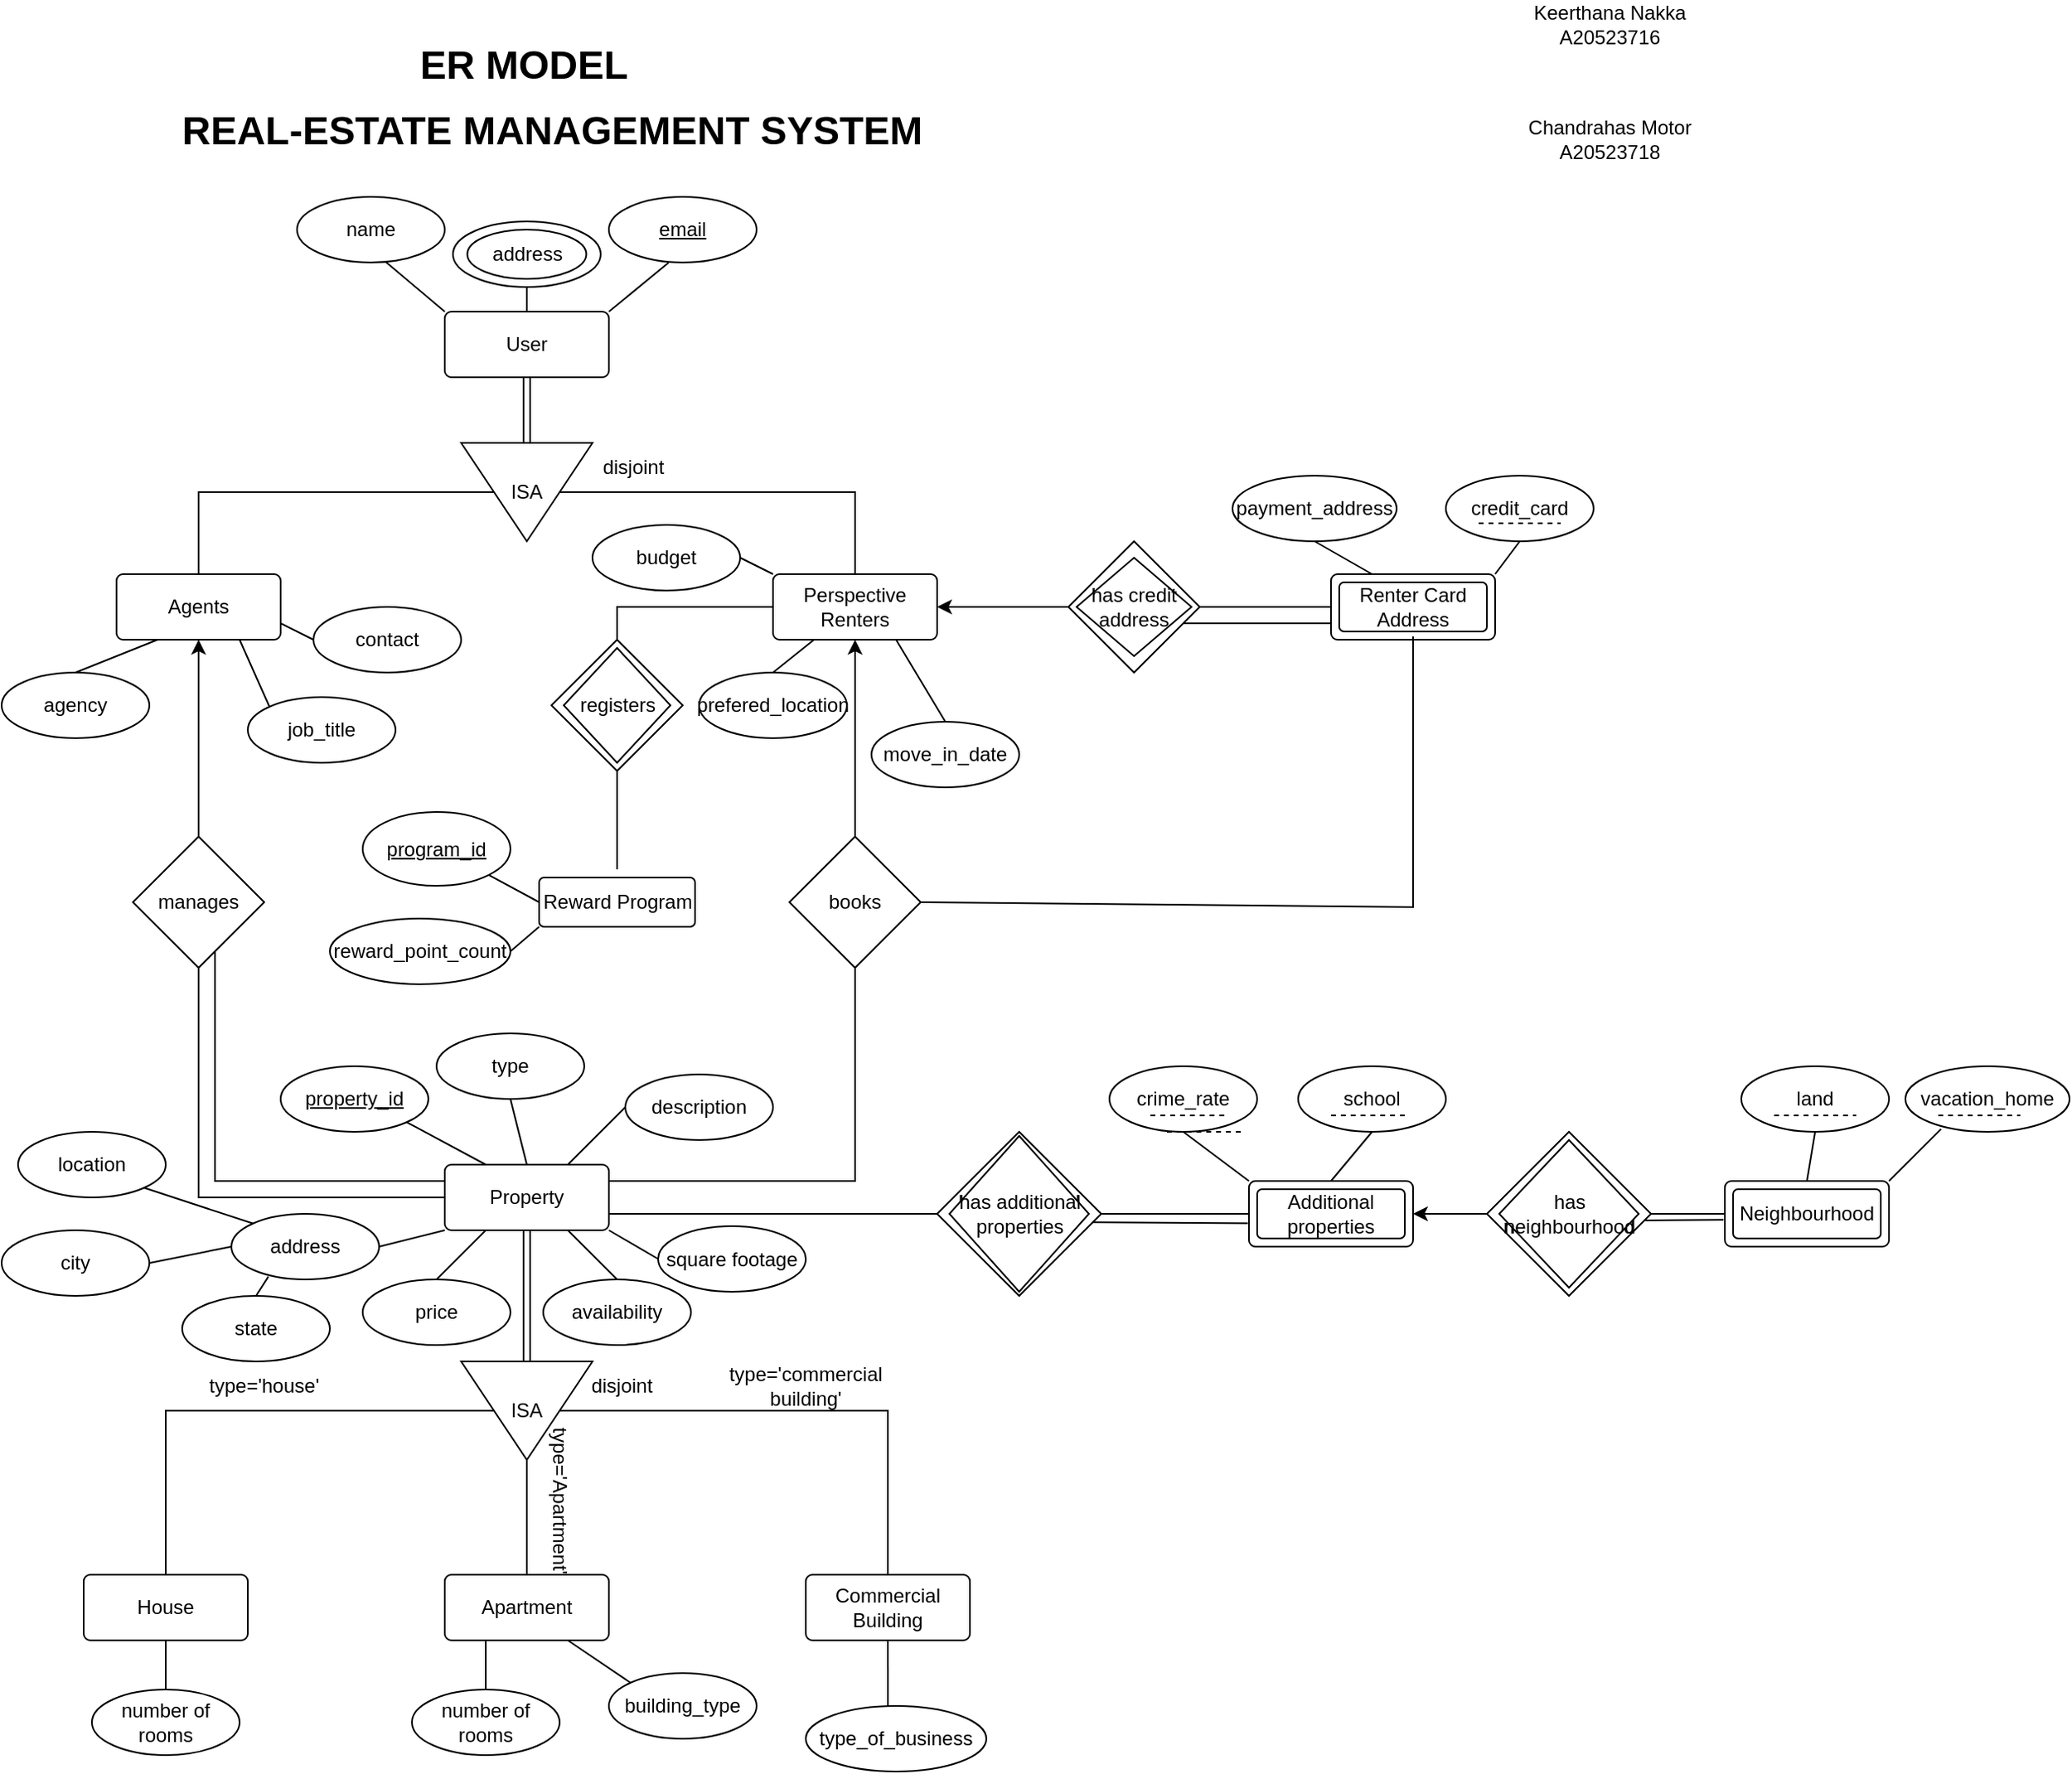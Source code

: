 <mxfile version="21.2.9" type="device">
  <diagram id="R2lEEEUBdFMjLlhIrx00" name="Page-1">
    <mxGraphModel dx="1173" dy="635" grid="1" gridSize="11" guides="1" tooltips="1" connect="1" arrows="1" fold="1" page="1" pageScale="1" pageWidth="850" pageHeight="1100" math="0" shadow="0" extFonts="Permanent Marker^https://fonts.googleapis.com/css?family=Permanent+Marker">
      <root>
        <mxCell id="0" />
        <mxCell id="1" parent="0" />
        <mxCell id="N0MODksUTJpH7KnRYEey-1" value="User" style="rounded=1;arcSize=10;whiteSpace=wrap;html=1;align=center;" parent="1" vertex="1">
          <mxGeometry x="360" y="880" width="100" height="40" as="geometry" />
        </mxCell>
        <mxCell id="N0MODksUTJpH7KnRYEey-2" value="ISA" style="triangle;whiteSpace=wrap;html=1;direction=south;" parent="1" vertex="1">
          <mxGeometry x="370" y="960" width="80" height="60" as="geometry" />
        </mxCell>
        <mxCell id="N0MODksUTJpH7KnRYEey-7" value="" style="shape=link;html=1;rounded=0;entryX=0;entryY=0.5;entryDx=0;entryDy=0;exitX=0.5;exitY=1;exitDx=0;exitDy=0;" parent="1" source="N0MODksUTJpH7KnRYEey-1" target="N0MODksUTJpH7KnRYEey-2" edge="1">
          <mxGeometry relative="1" as="geometry">
            <mxPoint x="380" y="940" as="sourcePoint" />
            <mxPoint x="460" y="950" as="targetPoint" />
          </mxGeometry>
        </mxCell>
        <mxCell id="N0MODksUTJpH7KnRYEey-8" value="" style="resizable=0;html=1;align=right;verticalAlign=bottom;" parent="N0MODksUTJpH7KnRYEey-7" connectable="0" vertex="1">
          <mxGeometry x="1" relative="1" as="geometry">
            <mxPoint x="-40" y="10" as="offset" />
          </mxGeometry>
        </mxCell>
        <mxCell id="N0MODksUTJpH7KnRYEey-9" value="Agents" style="rounded=1;arcSize=10;whiteSpace=wrap;html=1;align=center;" parent="1" vertex="1">
          <mxGeometry x="160" y="1040" width="100" height="40" as="geometry" />
        </mxCell>
        <mxCell id="N0MODksUTJpH7KnRYEey-10" value="Perspective Renters" style="rounded=1;arcSize=10;whiteSpace=wrap;html=1;align=center;" parent="1" vertex="1">
          <mxGeometry x="560" y="1040" width="100" height="40" as="geometry" />
        </mxCell>
        <mxCell id="N0MODksUTJpH7KnRYEey-11" value="" style="endArrow=none;html=1;rounded=0;entryX=0.5;entryY=1;entryDx=0;entryDy=0;exitX=0.5;exitY=0;exitDx=0;exitDy=0;" parent="1" source="N0MODksUTJpH7KnRYEey-9" target="N0MODksUTJpH7KnRYEey-2" edge="1">
          <mxGeometry width="50" height="50" relative="1" as="geometry">
            <mxPoint x="440" y="930" as="sourcePoint" />
            <mxPoint x="490" y="880" as="targetPoint" />
            <Array as="points">
              <mxPoint x="210" y="990" />
            </Array>
          </mxGeometry>
        </mxCell>
        <mxCell id="N0MODksUTJpH7KnRYEey-13" value="" style="endArrow=none;html=1;rounded=0;exitX=0.5;exitY=0;exitDx=0;exitDy=0;entryX=0.5;entryY=0;entryDx=0;entryDy=0;" parent="1" source="N0MODksUTJpH7KnRYEey-10" target="N0MODksUTJpH7KnRYEey-2" edge="1">
          <mxGeometry width="50" height="50" relative="1" as="geometry">
            <mxPoint x="440" y="930" as="sourcePoint" />
            <mxPoint x="490" y="880" as="targetPoint" />
            <Array as="points">
              <mxPoint x="610" y="990" />
            </Array>
          </mxGeometry>
        </mxCell>
        <mxCell id="VdvJYBAursg_XjyD1ep1-73" style="edgeStyle=orthogonalEdgeStyle;rounded=0;orthogonalLoop=1;jettySize=auto;html=1;exitX=0;exitY=0.5;exitDx=0;exitDy=0;entryX=1;entryY=0.5;entryDx=0;entryDy=0;" parent="1" source="N0MODksUTJpH7KnRYEey-15" target="N0MODksUTJpH7KnRYEey-10" edge="1">
          <mxGeometry relative="1" as="geometry" />
        </mxCell>
        <mxCell id="N0MODksUTJpH7KnRYEey-15" value="has credit address" style="rhombus;whiteSpace=wrap;html=1;" parent="1" vertex="1">
          <mxGeometry x="740" y="1020" width="80" height="80" as="geometry" />
        </mxCell>
        <mxCell id="N0MODksUTJpH7KnRYEey-20" value="Renter Card Address" style="rounded=1;arcSize=10;whiteSpace=wrap;html=1;align=center;" parent="1" vertex="1">
          <mxGeometry x="900" y="1040" width="100" height="40" as="geometry" />
        </mxCell>
        <mxCell id="N0MODksUTJpH7KnRYEey-21" value="" style="endArrow=none;html=1;rounded=0;exitX=1;exitY=0.5;exitDx=0;exitDy=0;entryX=0;entryY=0.5;entryDx=0;entryDy=0;" parent="1" edge="1">
          <mxGeometry width="50" height="50" relative="1" as="geometry">
            <mxPoint x="820" y="1060" as="sourcePoint" />
            <mxPoint x="900" y="1060" as="targetPoint" />
          </mxGeometry>
        </mxCell>
        <mxCell id="N0MODksUTJpH7KnRYEey-25" style="edgeStyle=elbowEdgeStyle;rounded=0;orthogonalLoop=1;jettySize=auto;html=1;exitX=0.5;exitY=0;exitDx=0;exitDy=0;entryX=0.5;entryY=1;entryDx=0;entryDy=0;" parent="1" source="N0MODksUTJpH7KnRYEey-22" target="N0MODksUTJpH7KnRYEey-9" edge="1">
          <mxGeometry relative="1" as="geometry" />
        </mxCell>
        <mxCell id="N0MODksUTJpH7KnRYEey-22" value="manages" style="rhombus;whiteSpace=wrap;html=1;" parent="1" vertex="1">
          <mxGeometry x="170" y="1200" width="80" height="80" as="geometry" />
        </mxCell>
        <mxCell id="N0MODksUTJpH7KnRYEey-26" style="edgeStyle=elbowEdgeStyle;rounded=0;orthogonalLoop=1;jettySize=auto;html=1;exitX=0.5;exitY=0;exitDx=0;exitDy=0;entryX=0.5;entryY=1;entryDx=0;entryDy=0;" parent="1" source="N0MODksUTJpH7KnRYEey-23" target="N0MODksUTJpH7KnRYEey-10" edge="1">
          <mxGeometry relative="1" as="geometry" />
        </mxCell>
        <mxCell id="N0MODksUTJpH7KnRYEey-23" value="books" style="rhombus;whiteSpace=wrap;html=1;" parent="1" vertex="1">
          <mxGeometry x="570" y="1200" width="80" height="80" as="geometry" />
        </mxCell>
        <mxCell id="N0MODksUTJpH7KnRYEey-27" value="registers" style="rhombus;whiteSpace=wrap;html=1;" parent="1" vertex="1">
          <mxGeometry x="425" y="1080" width="80" height="80" as="geometry" />
        </mxCell>
        <mxCell id="N0MODksUTJpH7KnRYEey-30" value="" style="endArrow=none;html=1;rounded=0;entryX=0;entryY=0.5;entryDx=0;entryDy=0;exitX=0.5;exitY=0;exitDx=0;exitDy=0;" parent="1" source="N0MODksUTJpH7KnRYEey-27" target="N0MODksUTJpH7KnRYEey-10" edge="1">
          <mxGeometry width="50" height="50" relative="1" as="geometry">
            <mxPoint x="400" y="1150" as="sourcePoint" />
            <mxPoint x="450" y="1100" as="targetPoint" />
            <Array as="points">
              <mxPoint x="465" y="1060" />
            </Array>
          </mxGeometry>
        </mxCell>
        <mxCell id="N0MODksUTJpH7KnRYEey-32" value="" style="endArrow=none;html=1;rounded=0;exitX=0.5;exitY=0;exitDx=0;exitDy=0;entryX=0.5;entryY=1;entryDx=0;entryDy=0;" parent="1" target="N0MODksUTJpH7KnRYEey-27" edge="1">
          <mxGeometry width="50" height="50" relative="1" as="geometry">
            <mxPoint x="465" y="1220" as="sourcePoint" />
            <mxPoint x="450" y="1110" as="targetPoint" />
          </mxGeometry>
        </mxCell>
        <mxCell id="N0MODksUTJpH7KnRYEey-34" value="Property" style="rounded=1;arcSize=10;whiteSpace=wrap;html=1;align=center;" parent="1" vertex="1">
          <mxGeometry x="360" y="1400" width="100" height="40" as="geometry" />
        </mxCell>
        <mxCell id="N0MODksUTJpH7KnRYEey-35" value="" style="endArrow=none;html=1;rounded=0;exitX=0.5;exitY=1;exitDx=0;exitDy=0;entryX=0;entryY=0.5;entryDx=0;entryDy=0;" parent="1" source="N0MODksUTJpH7KnRYEey-22" target="N0MODksUTJpH7KnRYEey-34" edge="1">
          <mxGeometry width="50" height="50" relative="1" as="geometry">
            <mxPoint x="400" y="1310" as="sourcePoint" />
            <mxPoint x="450" y="1260" as="targetPoint" />
            <Array as="points">
              <mxPoint x="210" y="1420" />
            </Array>
          </mxGeometry>
        </mxCell>
        <mxCell id="N0MODksUTJpH7KnRYEey-38" value="has additional properties" style="rhombus;whiteSpace=wrap;html=1;" parent="1" vertex="1">
          <mxGeometry x="660" y="1380" width="100" height="100" as="geometry" />
        </mxCell>
        <mxCell id="N0MODksUTJpH7KnRYEey-40" value="Additional properties" style="rounded=1;arcSize=10;whiteSpace=wrap;html=1;align=center;" parent="1" vertex="1">
          <mxGeometry x="850" y="1410" width="100" height="40" as="geometry" />
        </mxCell>
        <mxCell id="N0MODksUTJpH7KnRYEey-41" value="" style="endArrow=none;html=1;rounded=0;exitX=1;exitY=0.5;exitDx=0;exitDy=0;entryX=0;entryY=0.5;entryDx=0;entryDy=0;" parent="1" source="N0MODksUTJpH7KnRYEey-38" target="N0MODksUTJpH7KnRYEey-40" edge="1">
          <mxGeometry width="50" height="50" relative="1" as="geometry">
            <mxPoint x="530" y="1300" as="sourcePoint" />
            <mxPoint x="580" y="1250" as="targetPoint" />
          </mxGeometry>
        </mxCell>
        <mxCell id="N0MODksUTJpH7KnRYEey-42" value="ISA" style="triangle;whiteSpace=wrap;html=1;direction=south;" parent="1" vertex="1">
          <mxGeometry x="370" y="1520" width="80" height="60" as="geometry" />
        </mxCell>
        <mxCell id="N0MODksUTJpH7KnRYEey-43" value="" style="shape=link;html=1;rounded=0;entryX=0;entryY=0.5;entryDx=0;entryDy=0;exitX=0.5;exitY=1;exitDx=0;exitDy=0;" parent="1" source="N0MODksUTJpH7KnRYEey-34" target="N0MODksUTJpH7KnRYEey-42" edge="1">
          <mxGeometry relative="1" as="geometry">
            <mxPoint x="370" y="1460" as="sourcePoint" />
            <mxPoint x="370" y="1500" as="targetPoint" />
            <Array as="points" />
          </mxGeometry>
        </mxCell>
        <mxCell id="N0MODksUTJpH7KnRYEey-44" value="" style="resizable=0;html=1;align=right;verticalAlign=bottom;" parent="N0MODksUTJpH7KnRYEey-43" connectable="0" vertex="1">
          <mxGeometry x="1" relative="1" as="geometry">
            <mxPoint x="-40" y="10" as="offset" />
          </mxGeometry>
        </mxCell>
        <mxCell id="N0MODksUTJpH7KnRYEey-45" value="Commercial Building" style="rounded=1;arcSize=10;whiteSpace=wrap;html=1;align=center;" parent="1" vertex="1">
          <mxGeometry x="580" y="1650" width="100" height="40" as="geometry" />
        </mxCell>
        <mxCell id="N0MODksUTJpH7KnRYEey-46" value="Apartment" style="rounded=1;arcSize=10;whiteSpace=wrap;html=1;align=center;" parent="1" vertex="1">
          <mxGeometry x="360" y="1650" width="100" height="40" as="geometry" />
        </mxCell>
        <mxCell id="N0MODksUTJpH7KnRYEey-47" value="House" style="rounded=1;arcSize=10;whiteSpace=wrap;html=1;align=center;" parent="1" vertex="1">
          <mxGeometry x="140" y="1650" width="100" height="40" as="geometry" />
        </mxCell>
        <mxCell id="N0MODksUTJpH7KnRYEey-48" value="" style="endArrow=none;html=1;rounded=0;exitX=0.5;exitY=0;exitDx=0;exitDy=0;entryX=0.5;entryY=1;entryDx=0;entryDy=0;" parent="1" source="N0MODksUTJpH7KnRYEey-47" target="N0MODksUTJpH7KnRYEey-42" edge="1">
          <mxGeometry width="50" height="50" relative="1" as="geometry">
            <mxPoint x="320" y="1630" as="sourcePoint" />
            <mxPoint x="370" y="1580" as="targetPoint" />
            <Array as="points">
              <mxPoint x="190" y="1550" />
            </Array>
          </mxGeometry>
        </mxCell>
        <mxCell id="N0MODksUTJpH7KnRYEey-49" value="" style="endArrow=none;html=1;rounded=0;exitX=0.5;exitY=0;exitDx=0;exitDy=0;entryX=0.5;entryY=0;entryDx=0;entryDy=0;" parent="1" source="N0MODksUTJpH7KnRYEey-45" target="N0MODksUTJpH7KnRYEey-42" edge="1">
          <mxGeometry width="50" height="50" relative="1" as="geometry">
            <mxPoint x="320" y="1630" as="sourcePoint" />
            <mxPoint x="370" y="1580" as="targetPoint" />
            <Array as="points">
              <mxPoint x="630" y="1550" />
            </Array>
          </mxGeometry>
        </mxCell>
        <mxCell id="N0MODksUTJpH7KnRYEey-50" value="" style="endArrow=none;html=1;rounded=0;entryX=1;entryY=0.5;entryDx=0;entryDy=0;exitX=0.5;exitY=0;exitDx=0;exitDy=0;" parent="1" source="N0MODksUTJpH7KnRYEey-46" target="N0MODksUTJpH7KnRYEey-42" edge="1">
          <mxGeometry width="50" height="50" relative="1" as="geometry">
            <mxPoint x="320" y="1630" as="sourcePoint" />
            <mxPoint x="370" y="1580" as="targetPoint" />
          </mxGeometry>
        </mxCell>
        <mxCell id="N0MODksUTJpH7KnRYEey-51" value="type=&#39;house&#39;" style="text;html=1;strokeColor=none;fillColor=none;align=center;verticalAlign=middle;whiteSpace=wrap;rounded=0;" parent="1" vertex="1">
          <mxGeometry x="220" y="1520" width="60" height="30" as="geometry" />
        </mxCell>
        <mxCell id="N0MODksUTJpH7KnRYEey-52" value="type=&#39;commercial building&#39;" style="text;html=1;strokeColor=none;fillColor=none;align=center;verticalAlign=middle;whiteSpace=wrap;rounded=0;" parent="1" vertex="1">
          <mxGeometry x="550" y="1520" width="60" height="30" as="geometry" />
        </mxCell>
        <mxCell id="N0MODksUTJpH7KnRYEey-53" value="type=&#39;Apartment&#39;" style="text;html=1;strokeColor=none;fillColor=none;align=center;verticalAlign=middle;whiteSpace=wrap;rounded=0;rotation=90;" parent="1" vertex="1">
          <mxGeometry x="400" y="1590" width="60" height="30" as="geometry" />
        </mxCell>
        <mxCell id="rLWm6Wrs7PpHjAK9i-ny-1" value="Renter Card Address" style="rounded=1;arcSize=10;whiteSpace=wrap;html=1;align=center;" parent="1" vertex="1">
          <mxGeometry x="905" y="1045" width="90" height="30" as="geometry" />
        </mxCell>
        <mxCell id="rLWm6Wrs7PpHjAK9i-ny-2" value="Reward Program" style="rounded=1;arcSize=10;whiteSpace=wrap;html=1;align=center;" parent="1" vertex="1">
          <mxGeometry x="417.5" y="1225" width="95" height="30" as="geometry" />
        </mxCell>
        <mxCell id="rLWm6Wrs7PpHjAK9i-ny-3" value="has credit address" style="rhombus;whiteSpace=wrap;html=1;" parent="1" vertex="1">
          <mxGeometry x="745" y="1030" width="70" height="60" as="geometry" />
        </mxCell>
        <mxCell id="rLWm6Wrs7PpHjAK9i-ny-4" value="registers" style="rhombus;whiteSpace=wrap;html=1;" parent="1" vertex="1">
          <mxGeometry x="432.5" y="1085" width="65" height="70" as="geometry" />
        </mxCell>
        <mxCell id="rLWm6Wrs7PpHjAK9i-ny-7" value="Neighbourhood" style="rounded=1;arcSize=10;whiteSpace=wrap;html=1;align=center;" parent="1" vertex="1">
          <mxGeometry x="1140" y="1410" width="100" height="40" as="geometry" />
        </mxCell>
        <mxCell id="rLWm6Wrs7PpHjAK9i-ny-9" style="edgeStyle=orthogonalEdgeStyle;rounded=0;orthogonalLoop=1;jettySize=auto;html=1;exitX=0;exitY=0.5;exitDx=0;exitDy=0;entryX=1;entryY=0.5;entryDx=0;entryDy=0;" parent="1" source="rLWm6Wrs7PpHjAK9i-ny-8" target="N0MODksUTJpH7KnRYEey-40" edge="1">
          <mxGeometry relative="1" as="geometry" />
        </mxCell>
        <mxCell id="rLWm6Wrs7PpHjAK9i-ny-8" value="has neighbourhood" style="rhombus;whiteSpace=wrap;html=1;" parent="1" vertex="1">
          <mxGeometry x="995" y="1380" width="100" height="100" as="geometry" />
        </mxCell>
        <mxCell id="rLWm6Wrs7PpHjAK9i-ny-10" value="" style="endArrow=none;html=1;rounded=0;entryX=0;entryY=0.5;entryDx=0;entryDy=0;exitX=1;exitY=0.5;exitDx=0;exitDy=0;" parent="1" source="rLWm6Wrs7PpHjAK9i-ny-8" target="rLWm6Wrs7PpHjAK9i-ny-7" edge="1">
          <mxGeometry width="50" height="50" relative="1" as="geometry">
            <mxPoint x="1100" y="1430" as="sourcePoint" />
            <mxPoint x="860" y="1440" as="targetPoint" />
          </mxGeometry>
        </mxCell>
        <mxCell id="rLWm6Wrs7PpHjAK9i-ny-11" value="Neighbourhood" style="rounded=1;arcSize=10;whiteSpace=wrap;html=1;align=center;" parent="1" vertex="1">
          <mxGeometry x="1145" y="1415" width="90" height="30" as="geometry" />
        </mxCell>
        <mxCell id="rLWm6Wrs7PpHjAK9i-ny-12" value="name" style="ellipse;whiteSpace=wrap;html=1;" parent="1" vertex="1">
          <mxGeometry x="270" y="810" width="90" height="40" as="geometry" />
        </mxCell>
        <mxCell id="rLWm6Wrs7PpHjAK9i-ny-13" value="&lt;u&gt;email&lt;/u&gt;" style="ellipse;whiteSpace=wrap;html=1;" parent="1" vertex="1">
          <mxGeometry x="460" y="810" width="90" height="40" as="geometry" />
        </mxCell>
        <mxCell id="rLWm6Wrs7PpHjAK9i-ny-14" value="" style="endArrow=none;html=1;rounded=0;entryX=0.404;entryY=1.004;entryDx=0;entryDy=0;entryPerimeter=0;exitX=1;exitY=0;exitDx=0;exitDy=0;" parent="1" source="N0MODksUTJpH7KnRYEey-1" target="rLWm6Wrs7PpHjAK9i-ny-13" edge="1">
          <mxGeometry width="50" height="50" relative="1" as="geometry">
            <mxPoint x="470" y="950" as="sourcePoint" />
            <mxPoint x="520" y="900" as="targetPoint" />
          </mxGeometry>
        </mxCell>
        <mxCell id="rLWm6Wrs7PpHjAK9i-ny-15" value="" style="endArrow=none;html=1;rounded=0;entryX=0.597;entryY=0.985;entryDx=0;entryDy=0;entryPerimeter=0;exitX=0;exitY=0;exitDx=0;exitDy=0;" parent="1" source="N0MODksUTJpH7KnRYEey-1" target="rLWm6Wrs7PpHjAK9i-ny-12" edge="1">
          <mxGeometry width="50" height="50" relative="1" as="geometry">
            <mxPoint x="470" y="950" as="sourcePoint" />
            <mxPoint x="520" y="900" as="targetPoint" />
          </mxGeometry>
        </mxCell>
        <mxCell id="rLWm6Wrs7PpHjAK9i-ny-19" value="agency" style="ellipse;whiteSpace=wrap;html=1;" parent="1" vertex="1">
          <mxGeometry x="90" y="1100" width="90" height="40" as="geometry" />
        </mxCell>
        <mxCell id="rLWm6Wrs7PpHjAK9i-ny-20" value="job_title" style="ellipse;whiteSpace=wrap;html=1;" parent="1" vertex="1">
          <mxGeometry x="240" y="1115" width="90" height="40" as="geometry" />
        </mxCell>
        <mxCell id="rLWm6Wrs7PpHjAK9i-ny-23" value="contact" style="ellipse;whiteSpace=wrap;html=1;" parent="1" vertex="1">
          <mxGeometry x="280" y="1060" width="90" height="40" as="geometry" />
        </mxCell>
        <mxCell id="rLWm6Wrs7PpHjAK9i-ny-26" value="" style="endArrow=none;html=1;rounded=0;entryX=0;entryY=0.5;entryDx=0;entryDy=0;exitX=1;exitY=0.75;exitDx=0;exitDy=0;" parent="1" source="N0MODksUTJpH7KnRYEey-9" target="rLWm6Wrs7PpHjAK9i-ny-23" edge="1">
          <mxGeometry width="50" height="50" relative="1" as="geometry">
            <mxPoint x="150" y="1030" as="sourcePoint" />
            <mxPoint x="200" y="980" as="targetPoint" />
          </mxGeometry>
        </mxCell>
        <mxCell id="rLWm6Wrs7PpHjAK9i-ny-27" value="" style="endArrow=none;html=1;rounded=0;entryX=0;entryY=0;entryDx=0;entryDy=0;exitX=0.75;exitY=1;exitDx=0;exitDy=0;" parent="1" source="N0MODksUTJpH7KnRYEey-9" target="rLWm6Wrs7PpHjAK9i-ny-20" edge="1">
          <mxGeometry width="50" height="50" relative="1" as="geometry">
            <mxPoint x="150" y="1030" as="sourcePoint" />
            <mxPoint x="200" y="980" as="targetPoint" />
          </mxGeometry>
        </mxCell>
        <mxCell id="rLWm6Wrs7PpHjAK9i-ny-28" value="" style="endArrow=none;html=1;rounded=0;exitX=0.5;exitY=0;exitDx=0;exitDy=0;entryX=0.25;entryY=1;entryDx=0;entryDy=0;" parent="1" source="rLWm6Wrs7PpHjAK9i-ny-19" target="N0MODksUTJpH7KnRYEey-9" edge="1">
          <mxGeometry width="50" height="50" relative="1" as="geometry">
            <mxPoint x="150" y="1030" as="sourcePoint" />
            <mxPoint x="200" y="980" as="targetPoint" />
          </mxGeometry>
        </mxCell>
        <mxCell id="VdvJYBAursg_XjyD1ep1-1" value="disjoint" style="text;html=1;strokeColor=none;fillColor=none;align=center;verticalAlign=middle;whiteSpace=wrap;rounded=0;" parent="1" vertex="1">
          <mxGeometry x="445" y="960" width="60" height="30" as="geometry" />
        </mxCell>
        <mxCell id="VdvJYBAursg_XjyD1ep1-2" value="" style="endArrow=none;html=1;rounded=0;entryX=0.5;entryY=1;entryDx=0;entryDy=0;exitX=1;exitY=0.25;exitDx=0;exitDy=0;" parent="1" source="N0MODksUTJpH7KnRYEey-34" target="N0MODksUTJpH7KnRYEey-23" edge="1">
          <mxGeometry width="50" height="50" relative="1" as="geometry">
            <mxPoint x="510" y="1260" as="sourcePoint" />
            <mxPoint x="560" y="1210" as="targetPoint" />
            <Array as="points">
              <mxPoint x="610" y="1410" />
            </Array>
          </mxGeometry>
        </mxCell>
        <mxCell id="VdvJYBAursg_XjyD1ep1-3" value="move_in_date" style="ellipse;whiteSpace=wrap;html=1;" parent="1" vertex="1">
          <mxGeometry x="620" y="1130" width="90" height="40" as="geometry" />
        </mxCell>
        <mxCell id="VdvJYBAursg_XjyD1ep1-4" value="prefered_location" style="ellipse;whiteSpace=wrap;html=1;" parent="1" vertex="1">
          <mxGeometry x="515" y="1100" width="90" height="40" as="geometry" />
        </mxCell>
        <mxCell id="VdvJYBAursg_XjyD1ep1-5" value="budget" style="ellipse;whiteSpace=wrap;html=1;" parent="1" vertex="1">
          <mxGeometry x="450" y="1010" width="90" height="40" as="geometry" />
        </mxCell>
        <mxCell id="VdvJYBAursg_XjyD1ep1-7" value="" style="endArrow=none;html=1;rounded=0;entryX=0.75;entryY=1;entryDx=0;entryDy=0;exitX=0.5;exitY=0;exitDx=0;exitDy=0;" parent="1" source="VdvJYBAursg_XjyD1ep1-3" target="N0MODksUTJpH7KnRYEey-10" edge="1">
          <mxGeometry width="50" height="50" relative="1" as="geometry">
            <mxPoint x="510" y="1260" as="sourcePoint" />
            <mxPoint x="560" y="1210" as="targetPoint" />
          </mxGeometry>
        </mxCell>
        <mxCell id="VdvJYBAursg_XjyD1ep1-8" value="" style="endArrow=none;html=1;rounded=0;entryX=0.25;entryY=1;entryDx=0;entryDy=0;exitX=0.5;exitY=0;exitDx=0;exitDy=0;" parent="1" source="VdvJYBAursg_XjyD1ep1-4" target="N0MODksUTJpH7KnRYEey-10" edge="1">
          <mxGeometry width="50" height="50" relative="1" as="geometry">
            <mxPoint x="510" y="1260" as="sourcePoint" />
            <mxPoint x="560" y="1210" as="targetPoint" />
          </mxGeometry>
        </mxCell>
        <mxCell id="VdvJYBAursg_XjyD1ep1-9" value="" style="endArrow=none;html=1;rounded=0;entryX=0;entryY=0;entryDx=0;entryDy=0;exitX=1;exitY=0.5;exitDx=0;exitDy=0;" parent="1" source="VdvJYBAursg_XjyD1ep1-5" target="N0MODksUTJpH7KnRYEey-10" edge="1">
          <mxGeometry width="50" height="50" relative="1" as="geometry">
            <mxPoint x="510" y="1260" as="sourcePoint" />
            <mxPoint x="560" y="1210" as="targetPoint" />
          </mxGeometry>
        </mxCell>
        <mxCell id="VdvJYBAursg_XjyD1ep1-11" value="payment_address" style="ellipse;whiteSpace=wrap;html=1;" parent="1" vertex="1">
          <mxGeometry x="840" y="980" width="100" height="40" as="geometry" />
        </mxCell>
        <mxCell id="VdvJYBAursg_XjyD1ep1-12" value="credit_card" style="ellipse;whiteSpace=wrap;html=1;" parent="1" vertex="1">
          <mxGeometry x="970" y="980" width="90" height="40" as="geometry" />
        </mxCell>
        <mxCell id="VdvJYBAursg_XjyD1ep1-13" value="" style="endArrow=none;html=1;rounded=0;entryX=0.5;entryY=1;entryDx=0;entryDy=0;exitX=0.25;exitY=0;exitDx=0;exitDy=0;" parent="1" source="N0MODksUTJpH7KnRYEey-20" target="VdvJYBAursg_XjyD1ep1-11" edge="1">
          <mxGeometry width="50" height="50" relative="1" as="geometry">
            <mxPoint x="660" y="1210" as="sourcePoint" />
            <mxPoint x="710" y="1160" as="targetPoint" />
          </mxGeometry>
        </mxCell>
        <mxCell id="VdvJYBAursg_XjyD1ep1-14" value="" style="endArrow=none;html=1;rounded=0;entryX=0.5;entryY=1;entryDx=0;entryDy=0;exitX=1;exitY=0;exitDx=0;exitDy=0;" parent="1" source="N0MODksUTJpH7KnRYEey-20" target="VdvJYBAursg_XjyD1ep1-12" edge="1">
          <mxGeometry width="50" height="50" relative="1" as="geometry">
            <mxPoint x="660" y="1210" as="sourcePoint" />
            <mxPoint x="710" y="1160" as="targetPoint" />
          </mxGeometry>
        </mxCell>
        <mxCell id="VdvJYBAursg_XjyD1ep1-15" value="&lt;u&gt;property_id&lt;/u&gt;" style="ellipse;whiteSpace=wrap;html=1;" parent="1" vertex="1">
          <mxGeometry x="260" y="1340" width="90" height="40" as="geometry" />
        </mxCell>
        <mxCell id="VdvJYBAursg_XjyD1ep1-16" value="type" style="ellipse;whiteSpace=wrap;html=1;" parent="1" vertex="1">
          <mxGeometry x="355" y="1320" width="90" height="40" as="geometry" />
        </mxCell>
        <mxCell id="VdvJYBAursg_XjyD1ep1-18" value="address" style="ellipse;whiteSpace=wrap;html=1;" parent="1" vertex="1">
          <mxGeometry x="230" y="1430" width="90" height="40" as="geometry" />
        </mxCell>
        <mxCell id="VdvJYBAursg_XjyD1ep1-19" value="price" style="ellipse;whiteSpace=wrap;html=1;" parent="1" vertex="1">
          <mxGeometry x="310" y="1470" width="90" height="40" as="geometry" />
        </mxCell>
        <mxCell id="VdvJYBAursg_XjyD1ep1-20" value="availability" style="ellipse;whiteSpace=wrap;html=1;" parent="1" vertex="1">
          <mxGeometry x="420" y="1470" width="90" height="40" as="geometry" />
        </mxCell>
        <mxCell id="VdvJYBAursg_XjyD1ep1-21" value="" style="endArrow=none;html=1;rounded=0;exitX=0.5;exitY=1;exitDx=0;exitDy=0;entryX=0.5;entryY=0;entryDx=0;entryDy=0;" parent="1" source="VdvJYBAursg_XjyD1ep1-16" target="N0MODksUTJpH7KnRYEey-34" edge="1">
          <mxGeometry width="50" height="50" relative="1" as="geometry">
            <mxPoint x="460" y="1300" as="sourcePoint" />
            <mxPoint x="510" y="1250" as="targetPoint" />
          </mxGeometry>
        </mxCell>
        <mxCell id="VdvJYBAursg_XjyD1ep1-23" value="" style="endArrow=none;html=1;rounded=0;exitX=1;exitY=1;exitDx=0;exitDy=0;entryX=0.25;entryY=0;entryDx=0;entryDy=0;" parent="1" source="VdvJYBAursg_XjyD1ep1-15" target="N0MODksUTJpH7KnRYEey-34" edge="1">
          <mxGeometry width="50" height="50" relative="1" as="geometry">
            <mxPoint x="460" y="1300" as="sourcePoint" />
            <mxPoint x="510" y="1250" as="targetPoint" />
          </mxGeometry>
        </mxCell>
        <mxCell id="VdvJYBAursg_XjyD1ep1-24" value="" style="endArrow=none;html=1;rounded=0;exitX=1;exitY=0.5;exitDx=0;exitDy=0;entryX=0;entryY=1;entryDx=0;entryDy=0;" parent="1" source="VdvJYBAursg_XjyD1ep1-18" target="N0MODksUTJpH7KnRYEey-34" edge="1">
          <mxGeometry width="50" height="50" relative="1" as="geometry">
            <mxPoint x="460" y="1300" as="sourcePoint" />
            <mxPoint x="510" y="1250" as="targetPoint" />
          </mxGeometry>
        </mxCell>
        <mxCell id="VdvJYBAursg_XjyD1ep1-25" value="" style="endArrow=none;html=1;rounded=0;exitX=0.5;exitY=0;exitDx=0;exitDy=0;entryX=0.25;entryY=1;entryDx=0;entryDy=0;" parent="1" source="VdvJYBAursg_XjyD1ep1-19" target="N0MODksUTJpH7KnRYEey-34" edge="1">
          <mxGeometry width="50" height="50" relative="1" as="geometry">
            <mxPoint x="460" y="1300" as="sourcePoint" />
            <mxPoint x="510" y="1250" as="targetPoint" />
          </mxGeometry>
        </mxCell>
        <mxCell id="VdvJYBAursg_XjyD1ep1-26" value="" style="endArrow=none;html=1;rounded=0;exitX=0.5;exitY=0;exitDx=0;exitDy=0;entryX=0.75;entryY=1;entryDx=0;entryDy=0;" parent="1" source="VdvJYBAursg_XjyD1ep1-20" target="N0MODksUTJpH7KnRYEey-34" edge="1">
          <mxGeometry width="50" height="50" relative="1" as="geometry">
            <mxPoint x="460" y="1300" as="sourcePoint" />
            <mxPoint x="510" y="1250" as="targetPoint" />
          </mxGeometry>
        </mxCell>
        <mxCell id="VdvJYBAursg_XjyD1ep1-28" value="" style="endArrow=none;dashed=1;html=1;rounded=0;exitX=0.222;exitY=0.75;exitDx=0;exitDy=0;exitPerimeter=0;" parent="1" edge="1">
          <mxGeometry width="50" height="50" relative="1" as="geometry">
            <mxPoint x="990" y="1009" as="sourcePoint" />
            <mxPoint x="1040" y="1009" as="targetPoint" />
          </mxGeometry>
        </mxCell>
        <mxCell id="VdvJYBAursg_XjyD1ep1-30" value="number of rooms" style="ellipse;whiteSpace=wrap;html=1;" parent="1" vertex="1">
          <mxGeometry x="145" y="1720" width="90" height="40" as="geometry" />
        </mxCell>
        <mxCell id="VdvJYBAursg_XjyD1ep1-33" value="" style="endArrow=none;html=1;rounded=0;exitX=0.5;exitY=0;exitDx=0;exitDy=0;entryX=0.5;entryY=1;entryDx=0;entryDy=0;" parent="1" source="VdvJYBAursg_XjyD1ep1-30" target="N0MODksUTJpH7KnRYEey-47" edge="1">
          <mxGeometry width="50" height="50" relative="1" as="geometry">
            <mxPoint x="110" y="1670" as="sourcePoint" />
            <mxPoint x="150" y="1670" as="targetPoint" />
          </mxGeometry>
        </mxCell>
        <mxCell id="VdvJYBAursg_XjyD1ep1-36" value="building_type" style="ellipse;whiteSpace=wrap;html=1;" parent="1" vertex="1">
          <mxGeometry x="460" y="1710" width="90" height="40" as="geometry" />
        </mxCell>
        <mxCell id="VdvJYBAursg_XjyD1ep1-37" value="number of rooms" style="ellipse;whiteSpace=wrap;html=1;" parent="1" vertex="1">
          <mxGeometry x="340" y="1720" width="90" height="40" as="geometry" />
        </mxCell>
        <mxCell id="VdvJYBAursg_XjyD1ep1-39" value="" style="endArrow=none;html=1;rounded=0;exitX=0;exitY=0;exitDx=0;exitDy=0;entryX=0.75;entryY=1;entryDx=0;entryDy=0;" parent="1" source="VdvJYBAursg_XjyD1ep1-36" target="N0MODksUTJpH7KnRYEey-46" edge="1">
          <mxGeometry width="50" height="50" relative="1" as="geometry">
            <mxPoint x="430" y="1500" as="sourcePoint" />
            <mxPoint x="480" y="1450" as="targetPoint" />
          </mxGeometry>
        </mxCell>
        <mxCell id="VdvJYBAursg_XjyD1ep1-41" value="" style="endArrow=none;html=1;rounded=0;exitX=0.25;exitY=1;exitDx=0;exitDy=0;entryX=0.5;entryY=0;entryDx=0;entryDy=0;" parent="1" source="N0MODksUTJpH7KnRYEey-46" target="VdvJYBAursg_XjyD1ep1-37" edge="1">
          <mxGeometry width="50" height="50" relative="1" as="geometry">
            <mxPoint x="377" y="1644" as="sourcePoint" />
            <mxPoint x="405" y="1670" as="targetPoint" />
          </mxGeometry>
        </mxCell>
        <mxCell id="VdvJYBAursg_XjyD1ep1-45" value="type_of_business" style="ellipse;whiteSpace=wrap;html=1;" parent="1" vertex="1">
          <mxGeometry x="580" y="1730" width="110" height="40" as="geometry" />
        </mxCell>
        <mxCell id="VdvJYBAursg_XjyD1ep1-46" value="" style="endArrow=none;html=1;rounded=0;entryX=0.455;entryY=0;entryDx=0;entryDy=0;exitX=0.5;exitY=1;exitDx=0;exitDy=0;entryPerimeter=0;" parent="1" source="N0MODksUTJpH7KnRYEey-45" target="VdvJYBAursg_XjyD1ep1-45" edge="1">
          <mxGeometry width="50" height="50" relative="1" as="geometry">
            <mxPoint x="430" y="1500" as="sourcePoint" />
            <mxPoint x="480" y="1450" as="targetPoint" />
          </mxGeometry>
        </mxCell>
        <mxCell id="VdvJYBAursg_XjyD1ep1-51" value="state" style="ellipse;whiteSpace=wrap;html=1;" parent="1" vertex="1">
          <mxGeometry x="200" y="1480" width="90" height="40" as="geometry" />
        </mxCell>
        <mxCell id="VdvJYBAursg_XjyD1ep1-52" value="city" style="ellipse;whiteSpace=wrap;html=1;" parent="1" vertex="1">
          <mxGeometry x="90" y="1440" width="90" height="40" as="geometry" />
        </mxCell>
        <mxCell id="VdvJYBAursg_XjyD1ep1-53" value="location" style="ellipse;whiteSpace=wrap;html=1;" parent="1" vertex="1">
          <mxGeometry x="100" y="1380" width="90" height="40" as="geometry" />
        </mxCell>
        <mxCell id="VdvJYBAursg_XjyD1ep1-54" value="" style="endArrow=none;html=1;rounded=0;exitX=1;exitY=1;exitDx=0;exitDy=0;entryX=0;entryY=0;entryDx=0;entryDy=0;" parent="1" source="VdvJYBAursg_XjyD1ep1-53" target="VdvJYBAursg_XjyD1ep1-18" edge="1">
          <mxGeometry width="50" height="50" relative="1" as="geometry">
            <mxPoint x="330" y="1500" as="sourcePoint" />
            <mxPoint x="380" y="1450" as="targetPoint" />
          </mxGeometry>
        </mxCell>
        <mxCell id="VdvJYBAursg_XjyD1ep1-55" value="" style="endArrow=none;html=1;rounded=0;exitX=1;exitY=0.5;exitDx=0;exitDy=0;entryX=0;entryY=0.5;entryDx=0;entryDy=0;" parent="1" source="VdvJYBAursg_XjyD1ep1-52" target="VdvJYBAursg_XjyD1ep1-18" edge="1">
          <mxGeometry width="50" height="50" relative="1" as="geometry">
            <mxPoint x="187" y="1424" as="sourcePoint" />
            <mxPoint x="253" y="1446" as="targetPoint" />
          </mxGeometry>
        </mxCell>
        <mxCell id="VdvJYBAursg_XjyD1ep1-56" value="" style="endArrow=none;html=1;rounded=0;exitX=0.5;exitY=0;exitDx=0;exitDy=0;entryX=0.25;entryY=0.958;entryDx=0;entryDy=0;entryPerimeter=0;" parent="1" source="VdvJYBAursg_XjyD1ep1-51" target="VdvJYBAursg_XjyD1ep1-18" edge="1">
          <mxGeometry width="50" height="50" relative="1" as="geometry">
            <mxPoint x="330" y="1500" as="sourcePoint" />
            <mxPoint x="280" y="1470" as="targetPoint" />
          </mxGeometry>
        </mxCell>
        <mxCell id="VdvJYBAursg_XjyD1ep1-57" value="crime_rate" style="ellipse;whiteSpace=wrap;html=1;" parent="1" vertex="1">
          <mxGeometry x="765" y="1340" width="90" height="40" as="geometry" />
        </mxCell>
        <mxCell id="VdvJYBAursg_XjyD1ep1-58" value="school" style="ellipse;whiteSpace=wrap;html=1;" parent="1" vertex="1">
          <mxGeometry x="880" y="1340" width="90" height="40" as="geometry" />
        </mxCell>
        <mxCell id="VdvJYBAursg_XjyD1ep1-59" value="land" style="ellipse;whiteSpace=wrap;html=1;" parent="1" vertex="1">
          <mxGeometry x="1150" y="1340" width="90" height="40" as="geometry" />
        </mxCell>
        <mxCell id="VdvJYBAursg_XjyD1ep1-60" value="" style="endArrow=none;html=1;rounded=0;exitX=0;exitY=0;exitDx=0;exitDy=0;entryX=0.5;entryY=1;entryDx=0;entryDy=0;" parent="1" source="N0MODksUTJpH7KnRYEey-40" target="VdvJYBAursg_XjyD1ep1-57" edge="1">
          <mxGeometry width="50" height="50" relative="1" as="geometry">
            <mxPoint x="800" y="1400" as="sourcePoint" />
            <mxPoint x="850" y="1350" as="targetPoint" />
          </mxGeometry>
        </mxCell>
        <mxCell id="VdvJYBAursg_XjyD1ep1-61" value="" style="endArrow=none;html=1;rounded=0;exitX=0.5;exitY=0;exitDx=0;exitDy=0;entryX=0.5;entryY=1;entryDx=0;entryDy=0;" parent="1" source="N0MODksUTJpH7KnRYEey-40" target="VdvJYBAursg_XjyD1ep1-58" edge="1">
          <mxGeometry width="50" height="50" relative="1" as="geometry">
            <mxPoint x="860" y="1420" as="sourcePoint" />
            <mxPoint x="825" y="1390" as="targetPoint" />
          </mxGeometry>
        </mxCell>
        <mxCell id="VdvJYBAursg_XjyD1ep1-62" value="" style="endArrow=none;html=1;rounded=0;exitX=0.5;exitY=0;exitDx=0;exitDy=0;entryX=0.5;entryY=1;entryDx=0;entryDy=0;" parent="1" source="rLWm6Wrs7PpHjAK9i-ny-7" target="VdvJYBAursg_XjyD1ep1-59" edge="1">
          <mxGeometry width="50" height="50" relative="1" as="geometry">
            <mxPoint x="870" y="1430" as="sourcePoint" />
            <mxPoint x="835" y="1400" as="targetPoint" />
          </mxGeometry>
        </mxCell>
        <mxCell id="VdvJYBAursg_XjyD1ep1-64" value="" style="endArrow=none;dashed=1;html=1;rounded=0;entryX=0.778;entryY=0.75;entryDx=0;entryDy=0;entryPerimeter=0;exitX=0.222;exitY=0.75;exitDx=0;exitDy=0;exitPerimeter=0;" parent="1" source="VdvJYBAursg_XjyD1ep1-59" target="VdvJYBAursg_XjyD1ep1-59" edge="1">
          <mxGeometry width="50" height="50" relative="1" as="geometry">
            <mxPoint x="800" y="1400" as="sourcePoint" />
            <mxPoint x="850" y="1350" as="targetPoint" />
          </mxGeometry>
        </mxCell>
        <mxCell id="VdvJYBAursg_XjyD1ep1-65" value="&lt;h1&gt;ER MODEL&lt;/h1&gt;" style="text;html=1;strokeColor=none;fillColor=none;spacing=5;spacingTop=-20;whiteSpace=wrap;overflow=hidden;rounded=0;" parent="1" vertex="1">
          <mxGeometry x="340" y="710" width="190" height="120" as="geometry" />
        </mxCell>
        <mxCell id="VdvJYBAursg_XjyD1ep1-66" value="&lt;h1&gt;REAL-ESTATE MANAGEMENT SYSTEM&lt;/h1&gt;" style="text;html=1;strokeColor=none;fillColor=none;spacing=5;spacingTop=-20;whiteSpace=wrap;overflow=hidden;rounded=0;" parent="1" vertex="1">
          <mxGeometry x="195" y="750" width="475" height="120" as="geometry" />
        </mxCell>
        <mxCell id="VdvJYBAursg_XjyD1ep1-67" value="Keerthana Nakka&lt;br&gt;A20523716" style="text;html=1;strokeColor=none;fillColor=none;align=center;verticalAlign=middle;whiteSpace=wrap;rounded=0;" parent="1" vertex="1">
          <mxGeometry x="1020" y="690" width="100" height="30" as="geometry" />
        </mxCell>
        <mxCell id="VdvJYBAursg_XjyD1ep1-68" value="Chandrahas Motor&lt;br&gt;A20523718" style="text;html=1;strokeColor=none;fillColor=none;align=center;verticalAlign=middle;whiteSpace=wrap;rounded=0;" parent="1" vertex="1">
          <mxGeometry x="1015" y="760" width="110" height="30" as="geometry" />
        </mxCell>
        <mxCell id="VdvJYBAursg_XjyD1ep1-69" value="disjoint" style="text;html=1;strokeColor=none;fillColor=none;align=center;verticalAlign=middle;whiteSpace=wrap;rounded=0;" parent="1" vertex="1">
          <mxGeometry x="437.5" y="1520" width="60" height="30" as="geometry" />
        </mxCell>
        <mxCell id="VdvJYBAursg_XjyD1ep1-70" value="Additional properties" style="rounded=1;arcSize=10;whiteSpace=wrap;html=1;align=center;" parent="1" vertex="1">
          <mxGeometry x="855" y="1415" width="90" height="30" as="geometry" />
        </mxCell>
        <mxCell id="VdvJYBAursg_XjyD1ep1-71" value="has additional properties" style="rhombus;whiteSpace=wrap;html=1;" parent="1" vertex="1">
          <mxGeometry x="667.5" y="1382.5" width="85" height="95" as="geometry" />
        </mxCell>
        <mxCell id="VdvJYBAursg_XjyD1ep1-72" value="has neighbourhood" style="rhombus;whiteSpace=wrap;html=1;" parent="1" vertex="1">
          <mxGeometry x="1002.5" y="1385" width="85" height="90" as="geometry" />
        </mxCell>
        <mxCell id="VdvJYBAursg_XjyD1ep1-74" value="&lt;u&gt;program_id&lt;/u&gt;" style="ellipse;whiteSpace=wrap;html=1;" parent="1" vertex="1">
          <mxGeometry x="310" y="1185" width="90" height="45" as="geometry" />
        </mxCell>
        <mxCell id="VdvJYBAursg_XjyD1ep1-75" value="" style="endArrow=none;html=1;rounded=0;exitX=1;exitY=1;exitDx=0;exitDy=0;entryX=0;entryY=0.5;entryDx=0;entryDy=0;" parent="1" source="VdvJYBAursg_XjyD1ep1-74" target="rLWm6Wrs7PpHjAK9i-ny-2" edge="1">
          <mxGeometry width="50" height="50" relative="1" as="geometry">
            <mxPoint x="540" y="1240" as="sourcePoint" />
            <mxPoint x="415" y="1240" as="targetPoint" />
          </mxGeometry>
        </mxCell>
        <mxCell id="VdvJYBAursg_XjyD1ep1-76" value="reward_point_count" style="ellipse;whiteSpace=wrap;html=1;" parent="1" vertex="1">
          <mxGeometry x="290" y="1250" width="110" height="40" as="geometry" />
        </mxCell>
        <mxCell id="VdvJYBAursg_XjyD1ep1-77" value="" style="endArrow=none;html=1;rounded=0;exitX=1;exitY=0.5;exitDx=0;exitDy=0;entryX=0;entryY=1;entryDx=0;entryDy=0;" parent="1" source="VdvJYBAursg_XjyD1ep1-76" target="rLWm6Wrs7PpHjAK9i-ny-2" edge="1">
          <mxGeometry width="50" height="50" relative="1" as="geometry">
            <mxPoint x="540" y="1240" as="sourcePoint" />
            <mxPoint x="415" y="1260" as="targetPoint" />
          </mxGeometry>
        </mxCell>
        <mxCell id="VdvJYBAursg_XjyD1ep1-78" value="description" style="ellipse;whiteSpace=wrap;html=1;" parent="1" vertex="1">
          <mxGeometry x="470" y="1345" width="90" height="40" as="geometry" />
        </mxCell>
        <mxCell id="VdvJYBAursg_XjyD1ep1-79" value="" style="endArrow=none;html=1;rounded=0;exitX=0.75;exitY=0;exitDx=0;exitDy=0;entryX=0;entryY=0.5;entryDx=0;entryDy=0;" parent="1" source="N0MODksUTJpH7KnRYEey-34" target="VdvJYBAursg_XjyD1ep1-78" edge="1">
          <mxGeometry width="50" height="50" relative="1" as="geometry">
            <mxPoint x="410" y="1360" as="sourcePoint" />
            <mxPoint x="460" y="1310" as="targetPoint" />
          </mxGeometry>
        </mxCell>
        <mxCell id="VdvJYBAursg_XjyD1ep1-80" value="square footage" style="ellipse;whiteSpace=wrap;html=1;" parent="1" vertex="1">
          <mxGeometry x="490" y="1437.5" width="90" height="40" as="geometry" />
        </mxCell>
        <mxCell id="VdvJYBAursg_XjyD1ep1-81" value="" style="endArrow=none;html=1;rounded=0;entryX=1;entryY=1;entryDx=0;entryDy=0;exitX=0;exitY=0.5;exitDx=0;exitDy=0;" parent="1" source="VdvJYBAursg_XjyD1ep1-80" target="N0MODksUTJpH7KnRYEey-34" edge="1">
          <mxGeometry width="50" height="50" relative="1" as="geometry">
            <mxPoint x="450" y="1580" as="sourcePoint" />
            <mxPoint x="500" y="1530" as="targetPoint" />
          </mxGeometry>
        </mxCell>
        <mxCell id="VdvJYBAursg_XjyD1ep1-82" value="" style="endArrow=none;html=1;rounded=0;exitX=1;exitY=0.75;exitDx=0;exitDy=0;entryX=0;entryY=0.5;entryDx=0;entryDy=0;" parent="1" source="N0MODksUTJpH7KnRYEey-34" target="N0MODksUTJpH7KnRYEey-38" edge="1">
          <mxGeometry width="50" height="50" relative="1" as="geometry">
            <mxPoint x="510" y="1290" as="sourcePoint" />
            <mxPoint x="560" y="1240" as="targetPoint" />
          </mxGeometry>
        </mxCell>
        <mxCell id="VdvJYBAursg_XjyD1ep1-93" value="" style="endArrow=none;dashed=1;html=1;rounded=0;entryX=0.778;entryY=0.75;entryDx=0;entryDy=0;entryPerimeter=0;" parent="1" target="VdvJYBAursg_XjyD1ep1-57" edge="1">
          <mxGeometry width="50" height="50" relative="1" as="geometry">
            <mxPoint x="790" y="1370" as="sourcePoint" />
            <mxPoint x="760" y="1290" as="targetPoint" />
          </mxGeometry>
        </mxCell>
        <mxCell id="VdvJYBAursg_XjyD1ep1-94" value="" style="endArrow=none;dashed=1;html=1;rounded=0;entryX=0.778;entryY=0.75;entryDx=0;entryDy=0;entryPerimeter=0;" parent="1" edge="1">
          <mxGeometry width="50" height="50" relative="1" as="geometry">
            <mxPoint x="900" y="1370" as="sourcePoint" />
            <mxPoint x="945" y="1370" as="targetPoint" />
          </mxGeometry>
        </mxCell>
        <mxCell id="VdvJYBAursg_XjyD1ep1-95" value="vacation_home" style="ellipse;whiteSpace=wrap;html=1;" parent="1" vertex="1">
          <mxGeometry x="1250" y="1340" width="100" height="40" as="geometry" />
        </mxCell>
        <mxCell id="VdvJYBAursg_XjyD1ep1-96" value="" style="endArrow=none;dashed=1;html=1;rounded=0;entryX=0.778;entryY=0.75;entryDx=0;entryDy=0;entryPerimeter=0;exitX=0.222;exitY=0.75;exitDx=0;exitDy=0;exitPerimeter=0;" parent="1" edge="1">
          <mxGeometry width="50" height="50" relative="1" as="geometry">
            <mxPoint x="1270" y="1370" as="sourcePoint" />
            <mxPoint x="1320" y="1370" as="targetPoint" />
          </mxGeometry>
        </mxCell>
        <mxCell id="VdvJYBAursg_XjyD1ep1-97" value="" style="endArrow=none;html=1;rounded=0;entryX=0.217;entryY=0.958;entryDx=0;entryDy=0;entryPerimeter=0;exitX=1;exitY=0;exitDx=0;exitDy=0;" parent="1" source="rLWm6Wrs7PpHjAK9i-ny-7" target="VdvJYBAursg_XjyD1ep1-95" edge="1">
          <mxGeometry width="50" height="50" relative="1" as="geometry">
            <mxPoint x="970" y="1340" as="sourcePoint" />
            <mxPoint x="1020" y="1290" as="targetPoint" />
          </mxGeometry>
        </mxCell>
        <mxCell id="VdvJYBAursg_XjyD1ep1-98" value="address" style="ellipse;whiteSpace=wrap;html=1;" parent="1" vertex="1">
          <mxGeometry x="365" y="825" width="90" height="40" as="geometry" />
        </mxCell>
        <mxCell id="VdvJYBAursg_XjyD1ep1-99" value="address" style="ellipse;whiteSpace=wrap;html=1;" parent="1" vertex="1">
          <mxGeometry x="373.75" y="830" width="72.5" height="30" as="geometry" />
        </mxCell>
        <mxCell id="VdvJYBAursg_XjyD1ep1-100" value="" style="endArrow=none;html=1;rounded=0;exitX=0.5;exitY=0;exitDx=0;exitDy=0;entryX=0.5;entryY=1;entryDx=0;entryDy=0;" parent="1" source="N0MODksUTJpH7KnRYEey-1" target="VdvJYBAursg_XjyD1ep1-98" edge="1">
          <mxGeometry width="50" height="50" relative="1" as="geometry">
            <mxPoint x="500" y="880" as="sourcePoint" />
            <mxPoint x="550" y="830" as="targetPoint" />
          </mxGeometry>
        </mxCell>
        <mxCell id="VdvJYBAursg_XjyD1ep1-102" value="" style="endArrow=none;dashed=1;html=1;rounded=0;entryX=0.778;entryY=0.75;entryDx=0;entryDy=0;entryPerimeter=0;" parent="1" edge="1">
          <mxGeometry width="50" height="50" relative="1" as="geometry">
            <mxPoint x="800" y="1380" as="sourcePoint" />
            <mxPoint x="845" y="1380" as="targetPoint" />
          </mxGeometry>
        </mxCell>
        <mxCell id="VdvJYBAursg_XjyD1ep1-105" value="" style="endArrow=none;html=1;rounded=0;entryX=0;entryY=0.75;entryDx=0;entryDy=0;exitX=0.875;exitY=0.625;exitDx=0;exitDy=0;exitPerimeter=0;" parent="1" source="N0MODksUTJpH7KnRYEey-15" target="N0MODksUTJpH7KnRYEey-20" edge="1">
          <mxGeometry width="50" height="50" relative="1" as="geometry">
            <mxPoint x="640" y="1190" as="sourcePoint" />
            <mxPoint x="690" y="1140" as="targetPoint" />
          </mxGeometry>
        </mxCell>
        <mxCell id="VdvJYBAursg_XjyD1ep1-106" value="" style="endArrow=none;html=1;rounded=0;exitX=0.944;exitY=0.551;exitDx=0;exitDy=0;exitPerimeter=0;entryX=-0.007;entryY=0.643;entryDx=0;entryDy=0;entryPerimeter=0;" parent="1" source="N0MODksUTJpH7KnRYEey-38" target="N0MODksUTJpH7KnRYEey-40" edge="1">
          <mxGeometry width="50" height="50" relative="1" as="geometry">
            <mxPoint x="750" y="1438" as="sourcePoint" />
            <mxPoint x="850" y="1430" as="targetPoint" />
          </mxGeometry>
        </mxCell>
        <mxCell id="VdvJYBAursg_XjyD1ep1-107" value="" style="endArrow=none;html=1;rounded=0;entryX=-0.008;entryY=0.591;entryDx=0;entryDy=0;entryPerimeter=0;exitX=0.966;exitY=0.54;exitDx=0;exitDy=0;exitPerimeter=0;" parent="1" source="rLWm6Wrs7PpHjAK9i-ny-8" target="rLWm6Wrs7PpHjAK9i-ny-7" edge="1">
          <mxGeometry width="50" height="50" relative="1" as="geometry">
            <mxPoint x="1100" y="1434" as="sourcePoint" />
            <mxPoint x="1140" y="1430" as="targetPoint" />
          </mxGeometry>
        </mxCell>
        <mxCell id="VdvJYBAursg_XjyD1ep1-110" value="" style="endArrow=none;html=1;rounded=0;entryX=0;entryY=0.25;entryDx=0;entryDy=0;" parent="1" target="N0MODksUTJpH7KnRYEey-34" edge="1">
          <mxGeometry width="50" height="50" relative="1" as="geometry">
            <mxPoint x="220" y="1270" as="sourcePoint" />
            <mxPoint x="350" y="1410" as="targetPoint" />
            <Array as="points">
              <mxPoint x="220" y="1410" />
            </Array>
          </mxGeometry>
        </mxCell>
        <mxCell id="q0psY4kKhWrFSdYYqNe--4" value="" style="endArrow=none;html=1;rounded=0;exitX=1;exitY=0.5;exitDx=0;exitDy=0;" edge="1" parent="1" source="N0MODksUTJpH7KnRYEey-23">
          <mxGeometry width="50" height="50" relative="1" as="geometry">
            <mxPoint x="759" y="1293" as="sourcePoint" />
            <mxPoint x="950" y="1078" as="targetPoint" />
            <Array as="points">
              <mxPoint x="950" y="1243" />
            </Array>
          </mxGeometry>
        </mxCell>
      </root>
    </mxGraphModel>
  </diagram>
</mxfile>
